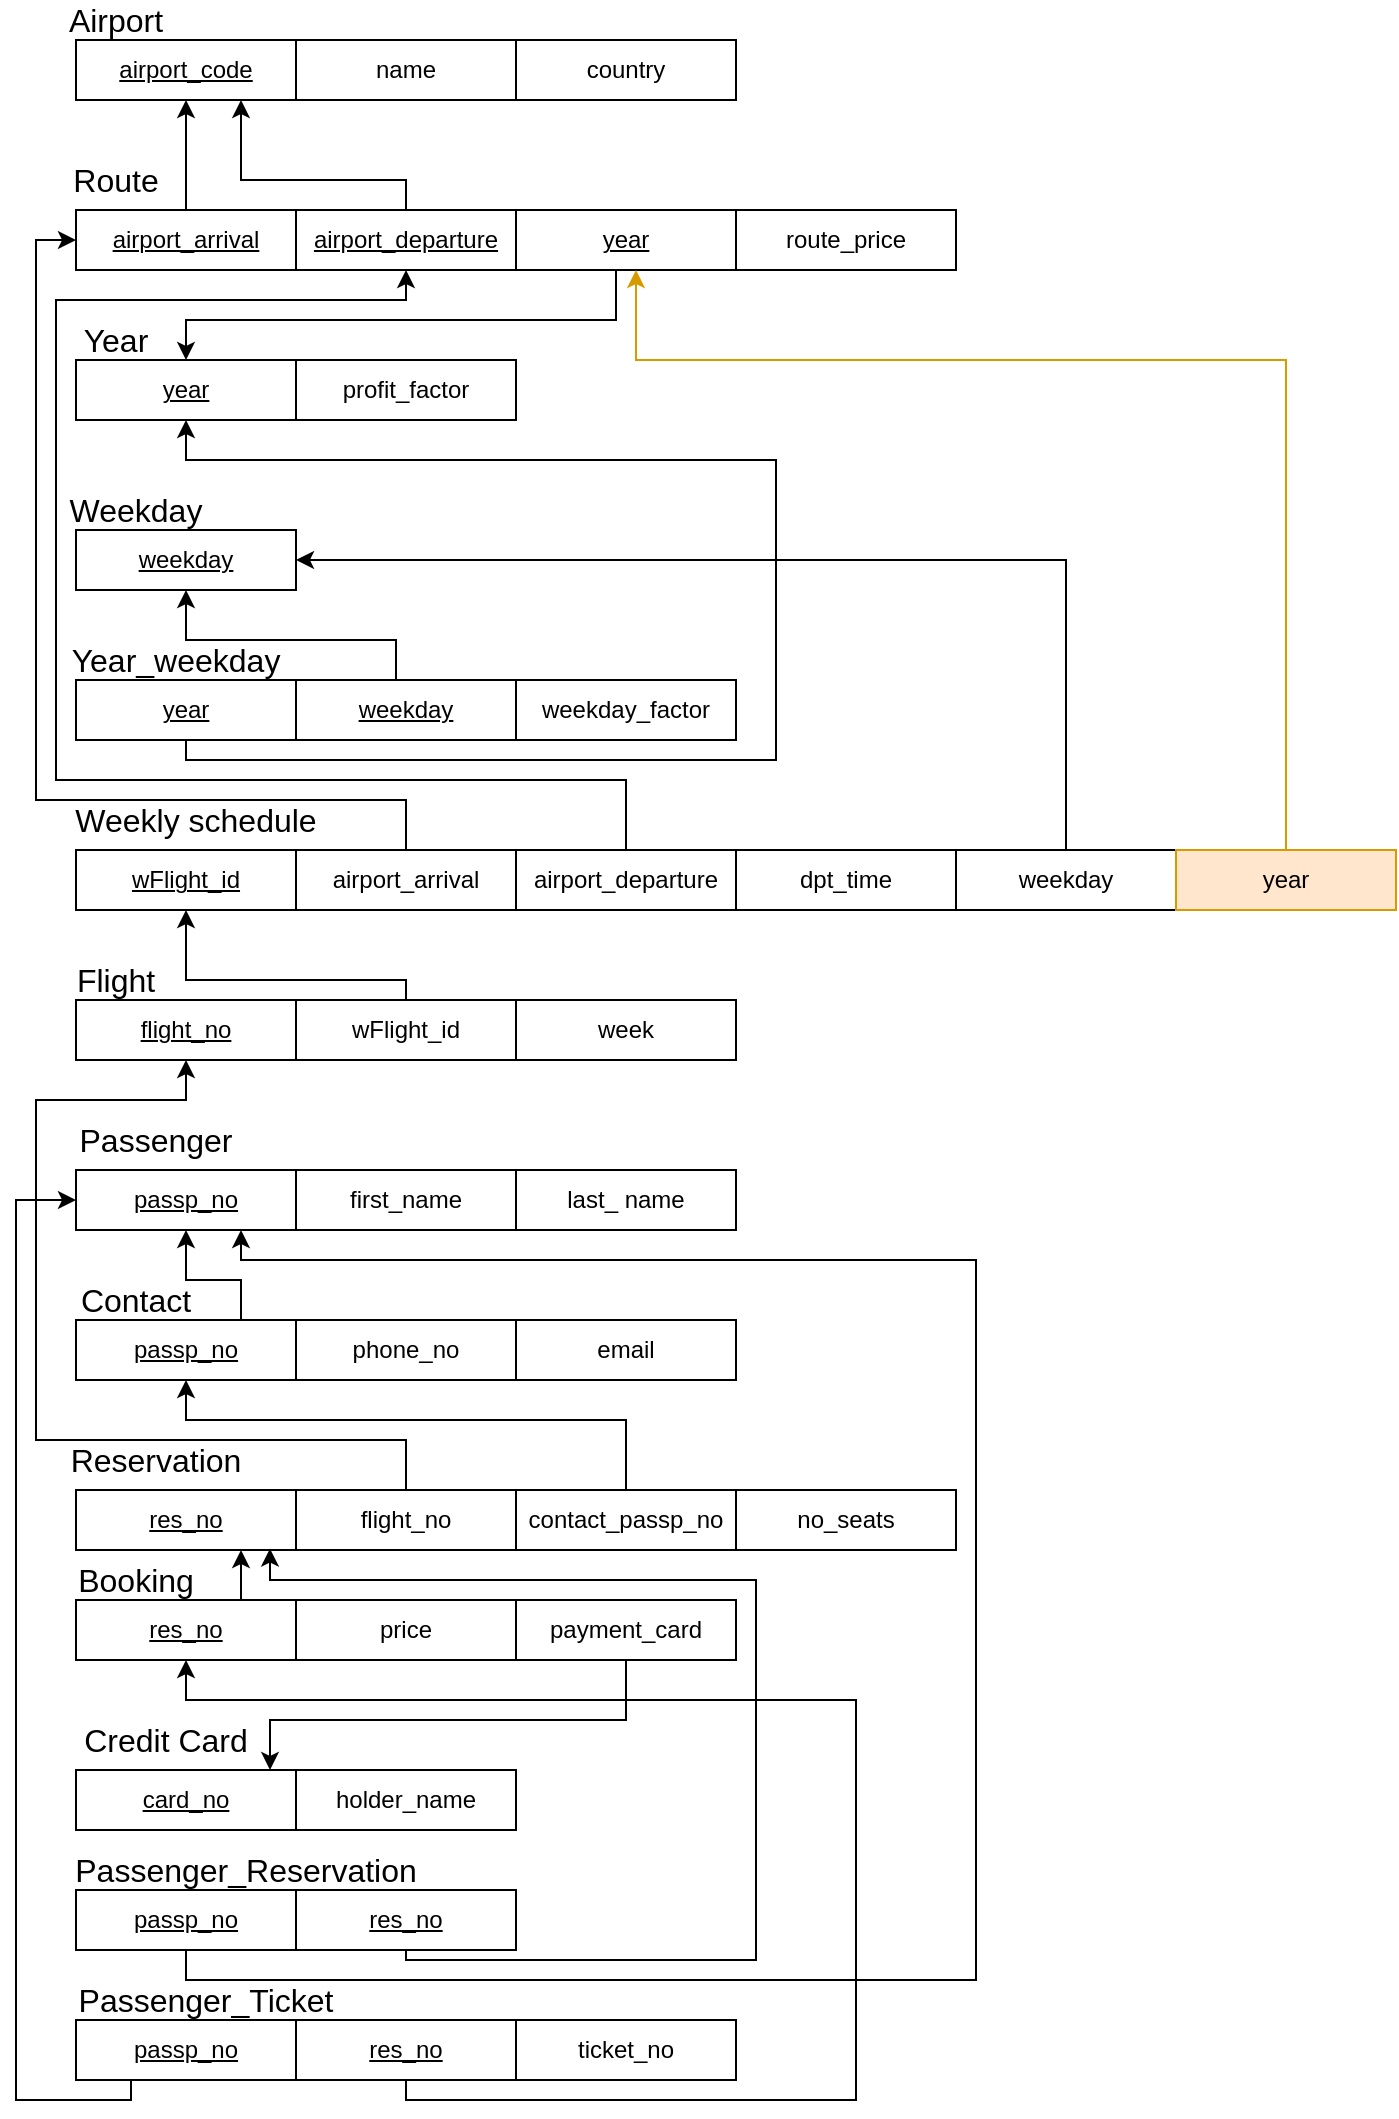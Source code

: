 <mxfile version="12.3.7" type="device" pages="1"><diagram id="ef44bf90-a080-4c4b-d77c-b11ea831b01f" name="Page-1"><mxGraphModel dx="782" dy="437" grid="1" gridSize="10" guides="1" tooltips="1" connect="1" arrows="1" fold="1" page="1" pageScale="1" pageWidth="850" pageHeight="1100" background="#ffffff" math="0" shadow="0"><root><mxCell id="0"/><mxCell id="1" parent="0"/><mxCell id="2" value="&lt;u&gt;airport_arrival&lt;/u&gt;" style="rounded=0;whiteSpace=wrap;html=1;" parent="1" vertex="1"><mxGeometry x="40" y="145" width="110" height="30" as="geometry"/></mxCell><mxCell id="4" value="&lt;u&gt;airport_departure&lt;/u&gt;" style="rounded=0;whiteSpace=wrap;html=1;" parent="1" vertex="1"><mxGeometry x="150" y="145" width="110" height="30" as="geometry"/></mxCell><mxCell id="5" value="&lt;u&gt;year&lt;/u&gt;" style="rounded=0;whiteSpace=wrap;html=1;" parent="1" vertex="1"><mxGeometry x="260" y="145" width="110" height="30" as="geometry"/></mxCell><mxCell id="8" value="&lt;font style=&quot;font-size: 16px&quot;&gt;Route&lt;/font&gt;" style="text;html=1;strokeColor=none;fillColor=none;align=center;verticalAlign=middle;whiteSpace=wrap;rounded=0;" parent="1" vertex="1"><mxGeometry x="30" y="120" width="60" height="20" as="geometry"/></mxCell><mxCell id="12" value="&lt;u&gt;airport_code&lt;/u&gt;" style="rounded=0;whiteSpace=wrap;html=1;" parent="1" vertex="1"><mxGeometry x="40" y="60" width="110" height="30" as="geometry"/></mxCell><mxCell id="14" value="&lt;font style=&quot;font-size: 16px&quot;&gt;Airport&lt;/font&gt;" style="text;html=1;strokeColor=none;fillColor=none;align=center;verticalAlign=middle;whiteSpace=wrap;rounded=0;" parent="1" vertex="1"><mxGeometry x="40" y="40" width="40" height="20" as="geometry"/></mxCell><mxCell id="G4gleYVvKVZv5eZU0xWc-19" value="name" style="rounded=0;whiteSpace=wrap;html=1;" parent="1" vertex="1"><mxGeometry x="150" y="60" width="110" height="30" as="geometry"/></mxCell><mxCell id="G4gleYVvKVZv5eZU0xWc-20" value="country" style="rounded=0;whiteSpace=wrap;html=1;" parent="1" vertex="1"><mxGeometry x="260" y="60" width="110" height="30" as="geometry"/></mxCell><mxCell id="KVQ-yZxpmbRooOKOm7zd-32" value="&lt;u&gt;weekday&lt;/u&gt;" style="rounded=0;whiteSpace=wrap;html=1;" parent="1" vertex="1"><mxGeometry x="40" y="305" width="110" height="30" as="geometry"/></mxCell><mxCell id="KVQ-yZxpmbRooOKOm7zd-35" value="&lt;span style=&quot;font-size: 16px&quot;&gt;Weekday&lt;/span&gt;" style="text;html=1;strokeColor=none;fillColor=none;align=center;verticalAlign=middle;whiteSpace=wrap;rounded=0;" parent="1" vertex="1"><mxGeometry x="40" y="285" width="60" height="20" as="geometry"/></mxCell><mxCell id="KVQ-yZxpmbRooOKOm7zd-36" value="&lt;u&gt;year&lt;/u&gt;" style="rounded=0;whiteSpace=wrap;html=1;" parent="1" vertex="1"><mxGeometry x="40" y="220" width="110" height="30" as="geometry"/></mxCell><mxCell id="KVQ-yZxpmbRooOKOm7zd-37" value="&lt;font style=&quot;font-size: 16px&quot;&gt;Year&lt;/font&gt;" style="text;html=1;strokeColor=none;fillColor=none;align=center;verticalAlign=middle;whiteSpace=wrap;rounded=0;" parent="1" vertex="1"><mxGeometry x="40" y="200" width="40" height="20" as="geometry"/></mxCell><mxCell id="KVQ-yZxpmbRooOKOm7zd-38" value="profit_factor" style="rounded=0;whiteSpace=wrap;html=1;" parent="1" vertex="1"><mxGeometry x="150" y="220" width="110" height="30" as="geometry"/></mxCell><mxCell id="KVQ-yZxpmbRooOKOm7zd-44" value="&lt;u&gt;wFlight_id&lt;/u&gt;" style="rounded=0;whiteSpace=wrap;html=1;" parent="1" vertex="1"><mxGeometry x="40" y="465" width="110" height="30" as="geometry"/></mxCell><mxCell id="KVQ-yZxpmbRooOKOm7zd-45" value="airport_arrival" style="rounded=0;whiteSpace=wrap;html=1;" parent="1" vertex="1"><mxGeometry x="150" y="465" width="110" height="30" as="geometry"/></mxCell><mxCell id="KVQ-yZxpmbRooOKOm7zd-46" value="airport_departure" style="rounded=0;whiteSpace=wrap;html=1;" parent="1" vertex="1"><mxGeometry x="260" y="465" width="110" height="30" as="geometry"/></mxCell><mxCell id="KVQ-yZxpmbRooOKOm7zd-47" value="&lt;font style=&quot;font-size: 16px&quot;&gt;Weekly schedule&lt;/font&gt;" style="text;html=1;strokeColor=none;fillColor=none;align=center;verticalAlign=middle;whiteSpace=wrap;rounded=0;" parent="1" vertex="1"><mxGeometry x="30" y="440" width="140" height="20" as="geometry"/></mxCell><mxCell id="KVQ-yZxpmbRooOKOm7zd-48" value="&lt;u&gt;year&lt;/u&gt;" style="rounded=0;whiteSpace=wrap;html=1;" parent="1" vertex="1"><mxGeometry x="40" y="380" width="110" height="30" as="geometry"/></mxCell><mxCell id="KVQ-yZxpmbRooOKOm7zd-49" value="&lt;font style=&quot;font-size: 16px&quot;&gt;Year_weekday&lt;/font&gt;" style="text;html=1;strokeColor=none;fillColor=none;align=center;verticalAlign=middle;whiteSpace=wrap;rounded=0;" parent="1" vertex="1"><mxGeometry x="70" y="360" width="40" height="20" as="geometry"/></mxCell><mxCell id="KVQ-yZxpmbRooOKOm7zd-50" value="&lt;u&gt;weekday&lt;/u&gt;" style="rounded=0;whiteSpace=wrap;html=1;" parent="1" vertex="1"><mxGeometry x="150" y="380" width="110" height="30" as="geometry"/></mxCell><mxCell id="KVQ-yZxpmbRooOKOm7zd-51" value="weekday_factor" style="rounded=0;whiteSpace=wrap;html=1;" parent="1" vertex="1"><mxGeometry x="260" y="380" width="110" height="30" as="geometry"/></mxCell><mxCell id="KVQ-yZxpmbRooOKOm7zd-54" value="dpt_time" style="rounded=0;whiteSpace=wrap;html=1;" parent="1" vertex="1"><mxGeometry x="370" y="465" width="110" height="30" as="geometry"/></mxCell><mxCell id="KVQ-yZxpmbRooOKOm7zd-56" value="&lt;u&gt;passp_no&lt;/u&gt;" style="rounded=0;whiteSpace=wrap;html=1;" parent="1" vertex="1"><mxGeometry x="40" y="625" width="110" height="30" as="geometry"/></mxCell><mxCell id="KVQ-yZxpmbRooOKOm7zd-57" value="first_name" style="rounded=0;whiteSpace=wrap;html=1;" parent="1" vertex="1"><mxGeometry x="150" y="625" width="110" height="30" as="geometry"/></mxCell><mxCell id="KVQ-yZxpmbRooOKOm7zd-58" value="last_ name" style="rounded=0;whiteSpace=wrap;html=1;" parent="1" vertex="1"><mxGeometry x="260" y="625" width="110" height="30" as="geometry"/></mxCell><mxCell id="KVQ-yZxpmbRooOKOm7zd-59" value="&lt;font style=&quot;font-size: 16px&quot;&gt;Passenger&lt;/font&gt;" style="text;html=1;strokeColor=none;fillColor=none;align=center;verticalAlign=middle;whiteSpace=wrap;rounded=0;" parent="1" vertex="1"><mxGeometry x="50" y="600" width="60" height="20" as="geometry"/></mxCell><mxCell id="KVQ-yZxpmbRooOKOm7zd-60" value="&lt;u&gt;flight_no&lt;/u&gt;" style="rounded=0;whiteSpace=wrap;html=1;" parent="1" vertex="1"><mxGeometry x="40" y="540" width="110" height="30" as="geometry"/></mxCell><mxCell id="KVQ-yZxpmbRooOKOm7zd-61" value="&lt;font style=&quot;font-size: 16px&quot;&gt;Flight&lt;/font&gt;" style="text;html=1;strokeColor=none;fillColor=none;align=center;verticalAlign=middle;whiteSpace=wrap;rounded=0;" parent="1" vertex="1"><mxGeometry x="40" y="520" width="40" height="20" as="geometry"/></mxCell><mxCell id="KVQ-yZxpmbRooOKOm7zd-62" value="wFlight_id" style="rounded=0;whiteSpace=wrap;html=1;" parent="1" vertex="1"><mxGeometry x="150" y="540" width="110" height="30" as="geometry"/></mxCell><mxCell id="KVQ-yZxpmbRooOKOm7zd-63" value="week" style="rounded=0;whiteSpace=wrap;html=1;" parent="1" vertex="1"><mxGeometry x="260" y="540" width="110" height="30" as="geometry"/></mxCell><mxCell id="KVQ-yZxpmbRooOKOm7zd-68" value="&lt;u&gt;res_no&lt;/u&gt;" style="rounded=0;whiteSpace=wrap;html=1;" parent="1" vertex="1"><mxGeometry x="40" y="785" width="110" height="30" as="geometry"/></mxCell><mxCell id="KVQ-yZxpmbRooOKOm7zd-69" value="flight_no" style="rounded=0;whiteSpace=wrap;html=1;" parent="1" vertex="1"><mxGeometry x="150" y="785" width="110" height="30" as="geometry"/></mxCell><mxCell id="KVQ-yZxpmbRooOKOm7zd-70" value="&lt;span style=&quot;white-space: normal&quot;&gt;contact_passp_no&lt;/span&gt;" style="rounded=0;whiteSpace=wrap;html=1;" parent="1" vertex="1"><mxGeometry x="260" y="785" width="110" height="30" as="geometry"/></mxCell><mxCell id="KVQ-yZxpmbRooOKOm7zd-71" value="&lt;font style=&quot;font-size: 16px&quot;&gt;Reservation&lt;/font&gt;" style="text;html=1;strokeColor=none;fillColor=none;align=center;verticalAlign=middle;whiteSpace=wrap;rounded=0;" parent="1" vertex="1"><mxGeometry x="50" y="760" width="60" height="20" as="geometry"/></mxCell><mxCell id="KVQ-yZxpmbRooOKOm7zd-72" value="&lt;u style=&quot;white-space: normal&quot;&gt;passp_no&lt;/u&gt;" style="rounded=0;whiteSpace=wrap;html=1;" parent="1" vertex="1"><mxGeometry x="40" y="700" width="110" height="30" as="geometry"/></mxCell><mxCell id="KVQ-yZxpmbRooOKOm7zd-73" value="&lt;font style=&quot;font-size: 16px&quot;&gt;Contact&lt;/font&gt;" style="text;html=1;strokeColor=none;fillColor=none;align=center;verticalAlign=middle;whiteSpace=wrap;rounded=0;" parent="1" vertex="1"><mxGeometry x="50" y="680" width="40" height="20" as="geometry"/></mxCell><mxCell id="KVQ-yZxpmbRooOKOm7zd-74" value="phone_no" style="rounded=0;whiteSpace=wrap;html=1;" parent="1" vertex="1"><mxGeometry x="150" y="700" width="110" height="30" as="geometry"/></mxCell><mxCell id="KVQ-yZxpmbRooOKOm7zd-75" value="email" style="rounded=0;whiteSpace=wrap;html=1;" parent="1" vertex="1"><mxGeometry x="260" y="700" width="110" height="30" as="geometry"/></mxCell><mxCell id="KVQ-yZxpmbRooOKOm7zd-78" value="&lt;span style=&quot;white-space: normal&quot;&gt;no_seats&lt;/span&gt;" style="rounded=0;whiteSpace=wrap;html=1;" parent="1" vertex="1"><mxGeometry x="370" y="785" width="110" height="30" as="geometry"/></mxCell><mxCell id="KVQ-yZxpmbRooOKOm7zd-80" value="&lt;u&gt;card_no&lt;/u&gt;" style="rounded=0;whiteSpace=wrap;html=1;" parent="1" vertex="1"><mxGeometry x="40" y="925" width="110" height="30" as="geometry"/></mxCell><mxCell id="KVQ-yZxpmbRooOKOm7zd-81" value="holder_name" style="rounded=0;whiteSpace=wrap;html=1;" parent="1" vertex="1"><mxGeometry x="150" y="925" width="110" height="30" as="geometry"/></mxCell><mxCell id="KVQ-yZxpmbRooOKOm7zd-83" value="&lt;font style=&quot;font-size: 16px&quot;&gt;Credit Card&lt;/font&gt;" style="text;html=1;strokeColor=none;fillColor=none;align=center;verticalAlign=middle;whiteSpace=wrap;rounded=0;" parent="1" vertex="1"><mxGeometry x="30" y="900" width="110" height="20" as="geometry"/></mxCell><mxCell id="KVQ-yZxpmbRooOKOm7zd-84" value="&lt;u&gt;res_no&lt;/u&gt;" style="rounded=0;whiteSpace=wrap;html=1;" parent="1" vertex="1"><mxGeometry x="40" y="840" width="110" height="30" as="geometry"/></mxCell><mxCell id="KVQ-yZxpmbRooOKOm7zd-85" value="&lt;font style=&quot;font-size: 16px&quot;&gt;Booking&lt;/font&gt;" style="text;html=1;strokeColor=none;fillColor=none;align=center;verticalAlign=middle;whiteSpace=wrap;rounded=0;" parent="1" vertex="1"><mxGeometry x="50" y="820" width="40" height="20" as="geometry"/></mxCell><mxCell id="KVQ-yZxpmbRooOKOm7zd-86" value="price" style="rounded=0;whiteSpace=wrap;html=1;" parent="1" vertex="1"><mxGeometry x="150" y="840" width="110" height="30" as="geometry"/></mxCell><mxCell id="KVQ-yZxpmbRooOKOm7zd-87" value="payment_card" style="rounded=0;whiteSpace=wrap;html=1;" parent="1" vertex="1"><mxGeometry x="260" y="840" width="110" height="30" as="geometry"/></mxCell><mxCell id="ClIj00OrKMSbqYE6nWv2-16" value="route_price" style="rounded=0;whiteSpace=wrap;html=1;" parent="1" vertex="1"><mxGeometry x="370" y="145" width="110" height="30" as="geometry"/></mxCell><mxCell id="ClIj00OrKMSbqYE6nWv2-17" style="edgeStyle=orthogonalEdgeStyle;rounded=0;html=1;entryX=0.5;entryY=1;jettySize=auto;orthogonalLoop=1;entryDx=0;entryDy=0;exitX=0.5;exitY=0;exitDx=0;exitDy=0;" parent="1" source="2" target="12" edge="1"><mxGeometry relative="1" as="geometry"><mxPoint x="320" y="140" as="sourcePoint"/><mxPoint x="620" y="85" as="targetPoint"/><Array as="points"><mxPoint x="95" y="110"/><mxPoint x="95" y="110"/></Array></mxGeometry></mxCell><mxCell id="ClIj00OrKMSbqYE6nWv2-18" style="edgeStyle=orthogonalEdgeStyle;rounded=0;html=1;entryX=0.5;entryY=0;jettySize=auto;orthogonalLoop=1;entryDx=0;entryDy=0;" parent="1" target="KVQ-yZxpmbRooOKOm7zd-36" edge="1"><mxGeometry relative="1" as="geometry"><mxPoint x="310" y="175" as="sourcePoint"/><mxPoint x="115" y="240" as="targetPoint"/><Array as="points"><mxPoint x="310" y="175"/><mxPoint x="310" y="200"/><mxPoint x="95" y="200"/></Array></mxGeometry></mxCell><mxCell id="ClIj00OrKMSbqYE6nWv2-20" style="edgeStyle=orthogonalEdgeStyle;rounded=0;html=1;entryX=0.5;entryY=1;jettySize=auto;orthogonalLoop=1;entryDx=0;entryDy=0;exitX=0.5;exitY=1;exitDx=0;exitDy=0;" parent="1" source="KVQ-yZxpmbRooOKOm7zd-48" target="KVQ-yZxpmbRooOKOm7zd-36" edge="1"><mxGeometry relative="1" as="geometry"><mxPoint x="340" y="292.5" as="sourcePoint"/><mxPoint x="230" y="337.5" as="targetPoint"/><Array as="points"><mxPoint x="95" y="420"/><mxPoint x="390" y="420"/><mxPoint x="390" y="270"/><mxPoint x="95" y="270"/></Array></mxGeometry></mxCell><mxCell id="ClIj00OrKMSbqYE6nWv2-21" style="edgeStyle=orthogonalEdgeStyle;rounded=0;html=1;jettySize=auto;orthogonalLoop=1;exitX=0.5;exitY=0;exitDx=0;exitDy=0;entryX=0.5;entryY=1;entryDx=0;entryDy=0;" parent="1" source="KVQ-yZxpmbRooOKOm7zd-50" target="KVQ-yZxpmbRooOKOm7zd-32" edge="1"><mxGeometry relative="1" as="geometry"><mxPoint x="402" y="335" as="sourcePoint"/><mxPoint x="120" y="350" as="targetPoint"/><Array as="points"><mxPoint x="200" y="380"/><mxPoint x="200" y="360"/><mxPoint x="95" y="360"/></Array></mxGeometry></mxCell><mxCell id="ClIj00OrKMSbqYE6nWv2-22" style="edgeStyle=orthogonalEdgeStyle;rounded=0;html=1;jettySize=auto;orthogonalLoop=1;exitX=0.5;exitY=0;exitDx=0;exitDy=0;entryX=0;entryY=0.5;entryDx=0;entryDy=0;" parent="1" source="KVQ-yZxpmbRooOKOm7zd-45" target="2" edge="1"><mxGeometry relative="1" as="geometry"><mxPoint x="425" y="420" as="sourcePoint"/><mxPoint x="20" y="190" as="targetPoint"/><Array as="points"><mxPoint x="205" y="440"/><mxPoint x="20" y="440"/><mxPoint x="20" y="160"/></Array></mxGeometry></mxCell><mxCell id="ClIj00OrKMSbqYE6nWv2-23" style="edgeStyle=orthogonalEdgeStyle;rounded=0;html=1;jettySize=auto;orthogonalLoop=1;exitX=0.5;exitY=0;exitDx=0;exitDy=0;entryX=1;entryY=0.5;entryDx=0;entryDy=0;" parent="1" source="ClIj00OrKMSbqYE6nWv2-57" target="KVQ-yZxpmbRooOKOm7zd-32" edge="1"><mxGeometry relative="1" as="geometry"><mxPoint x="590" y="405" as="sourcePoint"/><mxPoint x="480" y="360" as="targetPoint"/><Array as="points"><mxPoint x="535" y="320"/></Array></mxGeometry></mxCell><mxCell id="ClIj00OrKMSbqYE6nWv2-24" style="edgeStyle=orthogonalEdgeStyle;rounded=0;html=1;jettySize=auto;orthogonalLoop=1;exitX=0.5;exitY=0;exitDx=0;exitDy=0;entryX=0.5;entryY=1;entryDx=0;entryDy=0;" parent="1" source="KVQ-yZxpmbRooOKOm7zd-62" target="KVQ-yZxpmbRooOKOm7zd-44" edge="1"><mxGeometry relative="1" as="geometry"><mxPoint x="635" y="495" as="sourcePoint"/><mxPoint x="90" y="520" as="targetPoint"/><Array as="points"><mxPoint x="205" y="530"/><mxPoint x="95" y="530"/></Array></mxGeometry></mxCell><mxCell id="ClIj00OrKMSbqYE6nWv2-29" style="edgeStyle=orthogonalEdgeStyle;rounded=0;html=1;jettySize=auto;orthogonalLoop=1;exitX=0.75;exitY=0;exitDx=0;exitDy=0;entryX=0.5;entryY=1;entryDx=0;entryDy=0;" parent="1" source="KVQ-yZxpmbRooOKOm7zd-72" target="KVQ-yZxpmbRooOKOm7zd-56" edge="1"><mxGeometry relative="1" as="geometry"><mxPoint x="510" y="702.5" as="sourcePoint"/><mxPoint x="400" y="657.5" as="targetPoint"/><Array as="points"><mxPoint x="123" y="680"/><mxPoint x="95" y="680"/></Array></mxGeometry></mxCell><mxCell id="ClIj00OrKMSbqYE6nWv2-36" style="edgeStyle=orthogonalEdgeStyle;rounded=0;html=1;jettySize=auto;orthogonalLoop=1;entryX=0.5;entryY=1;entryDx=0;entryDy=0;exitX=0.5;exitY=0;exitDx=0;exitDy=0;" parent="1" source="KVQ-yZxpmbRooOKOm7zd-69" target="KVQ-yZxpmbRooOKOm7zd-60" edge="1"><mxGeometry relative="1" as="geometry"><mxPoint x="210" y="780" as="sourcePoint"/><mxPoint x="90" y="725" as="targetPoint"/><Array as="points"><mxPoint x="205" y="760"/><mxPoint x="20" y="760"/><mxPoint x="20" y="590"/><mxPoint x="95" y="590"/></Array></mxGeometry></mxCell><mxCell id="ClIj00OrKMSbqYE6nWv2-38" style="edgeStyle=orthogonalEdgeStyle;rounded=0;html=1;jettySize=auto;orthogonalLoop=1;exitX=0.5;exitY=0;exitDx=0;exitDy=0;entryX=0.5;entryY=1;entryDx=0;entryDy=0;" parent="1" source="KVQ-yZxpmbRooOKOm7zd-70" target="KVQ-yZxpmbRooOKOm7zd-72" edge="1"><mxGeometry relative="1" as="geometry"><mxPoint x="215" y="795" as="sourcePoint"/><mxPoint x="95" y="740" as="targetPoint"/><Array as="points"><mxPoint x="315" y="750"/><mxPoint x="95" y="750"/></Array></mxGeometry></mxCell><mxCell id="ClIj00OrKMSbqYE6nWv2-39" style="edgeStyle=orthogonalEdgeStyle;rounded=0;html=1;jettySize=auto;orthogonalLoop=1;exitX=0.5;exitY=1;exitDx=0;exitDy=0;" parent="1" source="KVQ-yZxpmbRooOKOm7zd-87" edge="1"><mxGeometry relative="1" as="geometry"><mxPoint x="425" y="875" as="sourcePoint"/><mxPoint x="137" y="925" as="targetPoint"/><Array as="points"><mxPoint x="315" y="900"/><mxPoint x="137" y="900"/></Array></mxGeometry></mxCell><mxCell id="ClIj00OrKMSbqYE6nWv2-41" style="edgeStyle=orthogonalEdgeStyle;rounded=0;html=1;jettySize=auto;orthogonalLoop=1;exitX=0.75;exitY=0;exitDx=0;exitDy=0;entryX=0.75;entryY=1;entryDx=0;entryDy=0;" parent="1" source="KVQ-yZxpmbRooOKOm7zd-84" target="KVQ-yZxpmbRooOKOm7zd-68" edge="1"><mxGeometry relative="1" as="geometry"><mxPoint x="330" y="875" as="sourcePoint"/><mxPoint x="110" y="820" as="targetPoint"/><Array as="points"><mxPoint x="123" y="830"/><mxPoint x="123" y="830"/></Array></mxGeometry></mxCell><mxCell id="ClIj00OrKMSbqYE6nWv2-42" value="&lt;u&gt;passp_no&lt;/u&gt;" style="rounded=0;whiteSpace=wrap;html=1;" parent="1" vertex="1"><mxGeometry x="40" y="985" width="110" height="30" as="geometry"/></mxCell><mxCell id="ClIj00OrKMSbqYE6nWv2-43" value="&lt;u&gt;res_no&lt;/u&gt;" style="rounded=0;whiteSpace=wrap;html=1;" parent="1" vertex="1"><mxGeometry x="150" y="985" width="110" height="30" as="geometry"/></mxCell><mxCell id="ClIj00OrKMSbqYE6nWv2-44" value="&lt;font style=&quot;font-size: 16px&quot;&gt;Passenger_Reservation&lt;/font&gt;" style="text;html=1;strokeColor=none;fillColor=none;align=center;verticalAlign=middle;whiteSpace=wrap;rounded=0;" parent="1" vertex="1"><mxGeometry x="70" y="965" width="110" height="20" as="geometry"/></mxCell><mxCell id="ClIj00OrKMSbqYE6nWv2-45" value="&lt;u&gt;passp_no&lt;/u&gt;" style="rounded=0;whiteSpace=wrap;html=1;" parent="1" vertex="1"><mxGeometry x="40" y="1050" width="110" height="30" as="geometry"/></mxCell><mxCell id="ClIj00OrKMSbqYE6nWv2-46" value="&lt;u&gt;res_no&lt;/u&gt;" style="rounded=0;whiteSpace=wrap;html=1;" parent="1" vertex="1"><mxGeometry x="150" y="1050" width="110" height="30" as="geometry"/></mxCell><mxCell id="ClIj00OrKMSbqYE6nWv2-47" value="&lt;font style=&quot;font-size: 16px&quot;&gt;Passenger_Ticket&lt;/font&gt;" style="text;html=1;strokeColor=none;fillColor=none;align=center;verticalAlign=middle;whiteSpace=wrap;rounded=0;" parent="1" vertex="1"><mxGeometry x="50" y="1030" width="110" height="20" as="geometry"/></mxCell><mxCell id="ClIj00OrKMSbqYE6nWv2-48" value="ticket_no" style="rounded=0;whiteSpace=wrap;html=1;" parent="1" vertex="1"><mxGeometry x="260" y="1050" width="110" height="30" as="geometry"/></mxCell><mxCell id="ClIj00OrKMSbqYE6nWv2-49" style="edgeStyle=orthogonalEdgeStyle;rounded=0;html=1;jettySize=auto;orthogonalLoop=1;exitX=0.5;exitY=1;exitDx=0;exitDy=0;entryX=0.75;entryY=1;entryDx=0;entryDy=0;" parent="1" source="ClIj00OrKMSbqYE6nWv2-42" target="KVQ-yZxpmbRooOKOm7zd-56" edge="1"><mxGeometry relative="1" as="geometry"><mxPoint x="480" y="972.5" as="sourcePoint"/><mxPoint x="490" y="730" as="targetPoint"/><Array as="points"><mxPoint x="95" y="1030"/><mxPoint x="490" y="1030"/><mxPoint x="490" y="670"/><mxPoint x="123" y="670"/></Array></mxGeometry></mxCell><mxCell id="ClIj00OrKMSbqYE6nWv2-50" style="edgeStyle=orthogonalEdgeStyle;rounded=0;html=1;jettySize=auto;orthogonalLoop=1;exitX=0.5;exitY=1;exitDx=0;exitDy=0;entryX=0.873;entryY=0.978;entryDx=0;entryDy=0;entryPerimeter=0;" parent="1" source="ClIj00OrKMSbqYE6nWv2-43" target="KVQ-yZxpmbRooOKOm7zd-68" edge="1"><mxGeometry relative="1" as="geometry"><mxPoint x="590" y="985" as="sourcePoint"/><mxPoint x="410" y="840" as="targetPoint"/><Array as="points"><mxPoint x="205" y="1020"/><mxPoint x="380" y="1020"/><mxPoint x="380" y="830"/><mxPoint x="137" y="830"/></Array></mxGeometry></mxCell><mxCell id="ClIj00OrKMSbqYE6nWv2-51" style="edgeStyle=orthogonalEdgeStyle;rounded=0;html=1;jettySize=auto;orthogonalLoop=1;exitX=0.25;exitY=1;exitDx=0;exitDy=0;" parent="1" source="ClIj00OrKMSbqYE6nWv2-45" edge="1"><mxGeometry relative="1" as="geometry"><mxPoint x="400" y="1080" as="sourcePoint"/><mxPoint x="40" y="640" as="targetPoint"/><Array as="points"><mxPoint x="68" y="1090"/><mxPoint x="10" y="1090"/><mxPoint x="10" y="640"/><mxPoint x="40" y="640"/></Array></mxGeometry></mxCell><mxCell id="ClIj00OrKMSbqYE6nWv2-52" style="edgeStyle=orthogonalEdgeStyle;rounded=0;html=1;jettySize=auto;orthogonalLoop=1;exitX=0.5;exitY=1;exitDx=0;exitDy=0;entryX=0.5;entryY=1;entryDx=0;entryDy=0;" parent="1" source="ClIj00OrKMSbqYE6nWv2-46" target="KVQ-yZxpmbRooOKOm7zd-84" edge="1"><mxGeometry relative="1" as="geometry"><mxPoint x="509" y="1056" as="sourcePoint"/><mxPoint x="440" y="855" as="targetPoint"/><Array as="points"><mxPoint x="205" y="1090"/><mxPoint x="430" y="1090"/><mxPoint x="430" y="890"/><mxPoint x="95" y="890"/></Array></mxGeometry></mxCell><mxCell id="ClIj00OrKMSbqYE6nWv2-55" style="edgeStyle=orthogonalEdgeStyle;rounded=0;html=1;entryX=0.75;entryY=1;jettySize=auto;orthogonalLoop=1;entryDx=0;entryDy=0;exitX=0.5;exitY=0;exitDx=0;exitDy=0;" parent="1" source="4" target="12" edge="1"><mxGeometry relative="1" as="geometry"><mxPoint x="113" y="145" as="sourcePoint"/><mxPoint x="112" y="92" as="targetPoint"/><Array as="points"><mxPoint x="205" y="130"/><mxPoint x="123" y="130"/></Array></mxGeometry></mxCell><mxCell id="ClIj00OrKMSbqYE6nWv2-57" value="weekday" style="rounded=0;whiteSpace=wrap;html=1;" parent="1" vertex="1"><mxGeometry x="480" y="465" width="110" height="30" as="geometry"/></mxCell><mxCell id="ClIj00OrKMSbqYE6nWv2-60" style="edgeStyle=orthogonalEdgeStyle;rounded=0;html=1;jettySize=auto;orthogonalLoop=1;exitX=0.5;exitY=0;exitDx=0;exitDy=0;entryX=0.5;entryY=1;entryDx=0;entryDy=0;" parent="1" source="KVQ-yZxpmbRooOKOm7zd-46" target="4" edge="1"><mxGeometry relative="1" as="geometry"><mxPoint x="215" y="475" as="sourcePoint"/><mxPoint x="50" y="170" as="targetPoint"/><Array as="points"><mxPoint x="315" y="430"/><mxPoint x="30" y="430"/><mxPoint x="30" y="190"/><mxPoint x="205" y="190"/></Array></mxGeometry></mxCell><mxCell id="NsPq-t_6h2d5LOj4jJUz-14" value="year" style="rounded=0;whiteSpace=wrap;html=1;fillColor=#ffe6cc;strokeColor=#d79b00;" vertex="1" parent="1"><mxGeometry x="590" y="465" width="110" height="30" as="geometry"/></mxCell><mxCell id="NsPq-t_6h2d5LOj4jJUz-15" style="edgeStyle=orthogonalEdgeStyle;rounded=0;html=1;jettySize=auto;orthogonalLoop=1;exitX=0.5;exitY=0;exitDx=0;exitDy=0;fillColor=#ffe6cc;strokeColor=#d79b00;" edge="1" parent="1" source="NsPq-t_6h2d5LOj4jJUz-14"><mxGeometry relative="1" as="geometry"><mxPoint x="645" y="395" as="sourcePoint"/><mxPoint x="320" y="175" as="targetPoint"/><Array as="points"><mxPoint x="645" y="220"/><mxPoint x="320" y="220"/><mxPoint x="320" y="175"/></Array></mxGeometry></mxCell></root></mxGraphModel></diagram></mxfile>